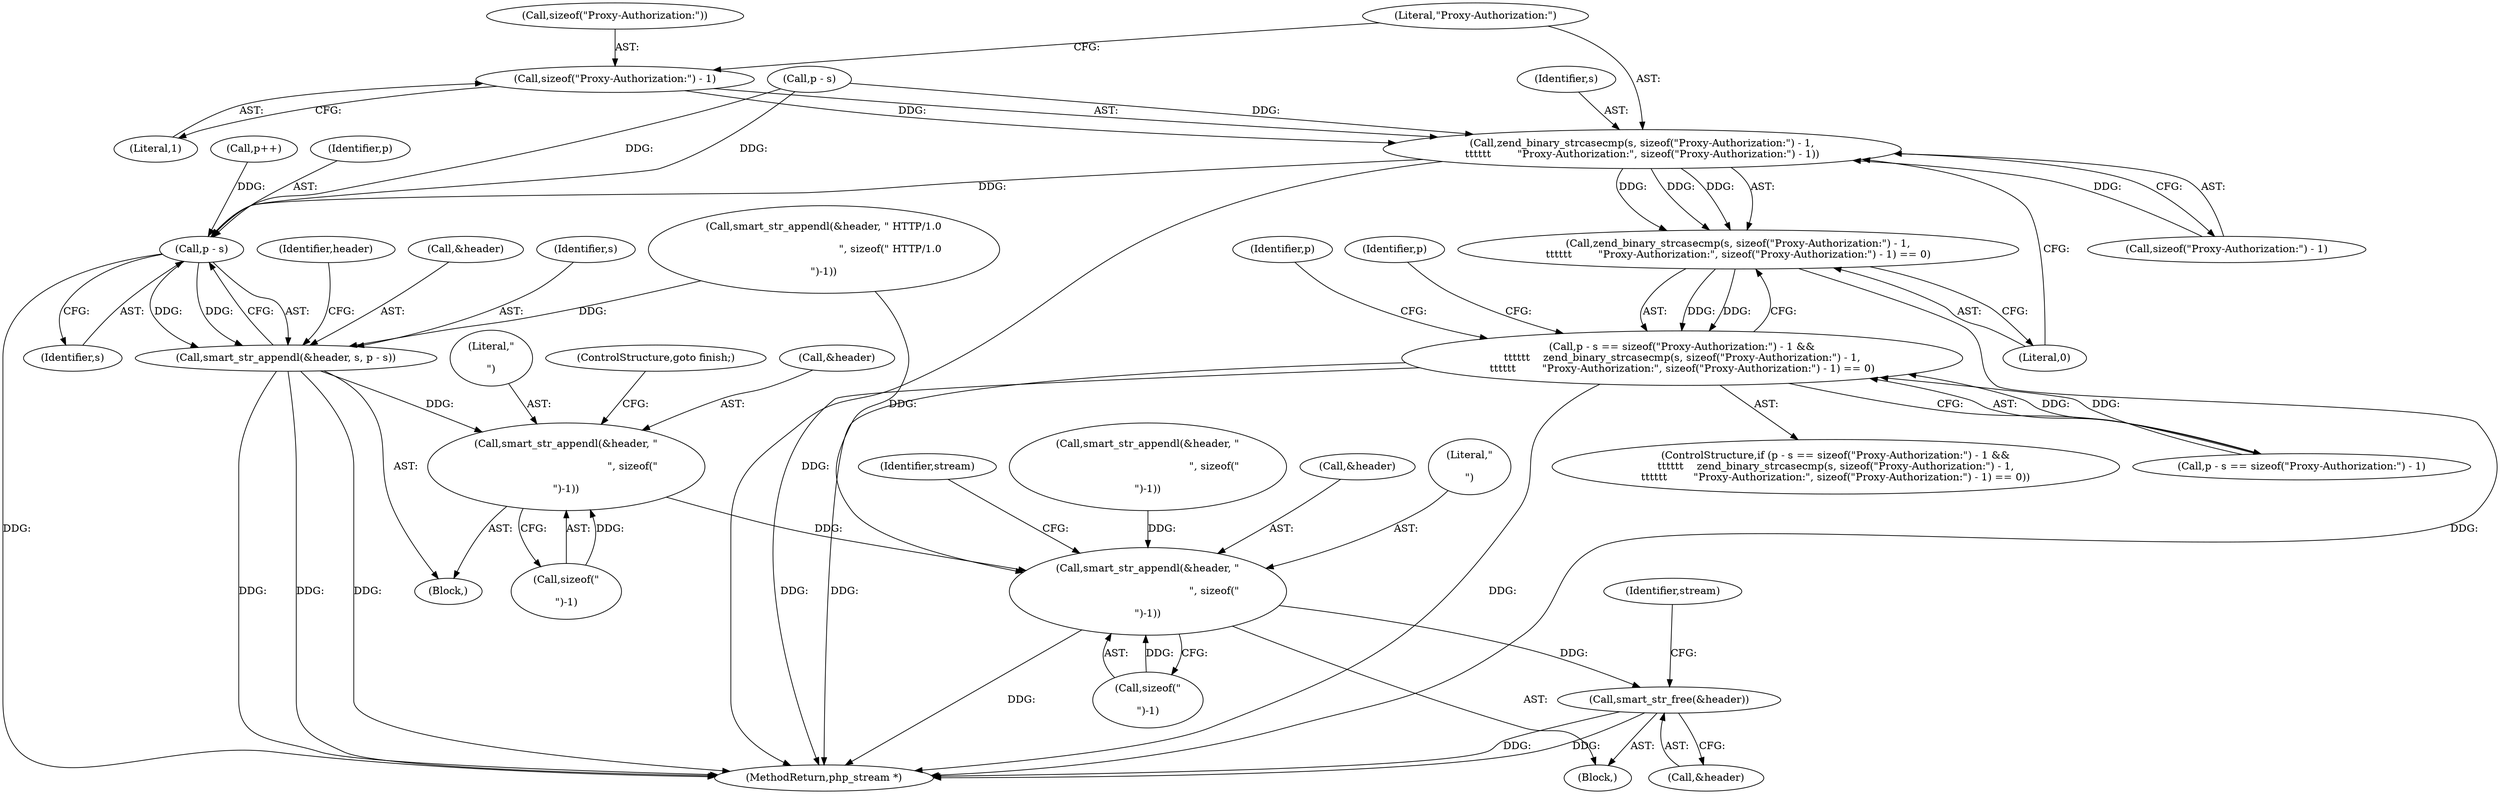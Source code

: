 digraph "0_php-src_523f230c831d7b33353203fa34aee4e92ac12bba@API" {
"1000934" [label="(Call,sizeof(\"Proxy-Authorization:\") - 1)"];
"1000932" [label="(Call,zend_binary_strcasecmp(s, sizeof(\"Proxy-Authorization:\") - 1,\n\t\t\t\t\t\t        \"Proxy-Authorization:\", sizeof(\"Proxy-Authorization:\") - 1))"];
"1000931" [label="(Call,zend_binary_strcasecmp(s, sizeof(\"Proxy-Authorization:\") - 1,\n\t\t\t\t\t\t        \"Proxy-Authorization:\", sizeof(\"Proxy-Authorization:\") - 1) == 0)"];
"1000922" [label="(Call,p - s == sizeof(\"Proxy-Authorization:\") - 1 &&\n\t\t\t\t\t\t    zend_binary_strcasecmp(s, sizeof(\"Proxy-Authorization:\") - 1,\n\t\t\t\t\t\t        \"Proxy-Authorization:\", sizeof(\"Proxy-Authorization:\") - 1) == 0)"];
"1000966" [label="(Call,p - s)"];
"1000962" [label="(Call,smart_str_appendl(&header, s, p - s))"];
"1000969" [label="(Call,smart_str_appendl(&header, \"\r\n\", sizeof(\"\r\n\")-1))"];
"1001017" [label="(Call,smart_str_appendl(&header, \"\r\n\", sizeof(\"\r\n\")-1))"];
"1001044" [label="(Call,smart_str_free(&header))"];
"1000939" [label="(Call,sizeof(\"Proxy-Authorization:\") - 1)"];
"1000935" [label="(Call,sizeof(\"Proxy-Authorization:\"))"];
"1000922" [label="(Call,p - s == sizeof(\"Proxy-Authorization:\") - 1 &&\n\t\t\t\t\t\t    zend_binary_strcasecmp(s, sizeof(\"Proxy-Authorization:\") - 1,\n\t\t\t\t\t\t        \"Proxy-Authorization:\", sizeof(\"Proxy-Authorization:\") - 1) == 0)"];
"1001045" [label="(Call,&header)"];
"1001044" [label="(Call,smart_str_free(&header))"];
"1000972" [label="(Literal,\"\r\n\")"];
"1000923" [label="(Call,p - s == sizeof(\"Proxy-Authorization:\") - 1)"];
"1001028" [label="(Identifier,stream)"];
"1000932" [label="(Call,zend_binary_strcasecmp(s, sizeof(\"Proxy-Authorization:\") - 1,\n\t\t\t\t\t\t        \"Proxy-Authorization:\", sizeof(\"Proxy-Authorization:\") - 1))"];
"1001048" [label="(Identifier,stream)"];
"1000966" [label="(Call,p - s)"];
"1000977" [label="(ControlStructure,goto finish;)"];
"1000813" [label="(Call,smart_str_appendl(&header, \"\r\n\", sizeof(\"\r\n\")-1))"];
"1000969" [label="(Call,smart_str_appendl(&header, \"\r\n\", sizeof(\"\r\n\")-1))"];
"1000960" [label="(Call,p++)"];
"1000973" [label="(Call,sizeof(\"\r\n\")-1)"];
"1000596" [label="(Block,)"];
"1000967" [label="(Identifier,p)"];
"1001017" [label="(Call,smart_str_appendl(&header, \"\r\n\", sizeof(\"\r\n\")-1))"];
"1000934" [label="(Call,sizeof(\"Proxy-Authorization:\") - 1)"];
"1000652" [label="(Call,smart_str_appendl(&header, \" HTTP/1.0\r\n\", sizeof(\" HTTP/1.0\r\n\")-1))"];
"1001021" [label="(Call,sizeof(\"\r\n\")-1)"];
"1000937" [label="(Literal,1)"];
"1000984" [label="(Identifier,p)"];
"1000962" [label="(Call,smart_str_appendl(&header, s, p - s))"];
"1000933" [label="(Identifier,s)"];
"1000968" [label="(Identifier,s)"];
"1001018" [label="(Call,&header)"];
"1000970" [label="(Call,&header)"];
"1000924" [label="(Call,p - s)"];
"1000931" [label="(Call,zend_binary_strcasecmp(s, sizeof(\"Proxy-Authorization:\") - 1,\n\t\t\t\t\t\t        \"Proxy-Authorization:\", sizeof(\"Proxy-Authorization:\") - 1) == 0)"];
"1001020" [label="(Literal,\"\r\n\")"];
"1000943" [label="(Literal,0)"];
"1003241" [label="(MethodReturn,php_stream *)"];
"1000949" [label="(Identifier,p)"];
"1000944" [label="(Block,)"];
"1000971" [label="(Identifier,header)"];
"1000938" [label="(Literal,\"Proxy-Authorization:\")"];
"1000963" [label="(Call,&header)"];
"1000965" [label="(Identifier,s)"];
"1000921" [label="(ControlStructure,if (p - s == sizeof(\"Proxy-Authorization:\") - 1 &&\n\t\t\t\t\t\t    zend_binary_strcasecmp(s, sizeof(\"Proxy-Authorization:\") - 1,\n\t\t\t\t\t\t        \"Proxy-Authorization:\", sizeof(\"Proxy-Authorization:\") - 1) == 0))"];
"1000934" -> "1000932"  [label="AST: "];
"1000934" -> "1000937"  [label="CFG: "];
"1000935" -> "1000934"  [label="AST: "];
"1000937" -> "1000934"  [label="AST: "];
"1000938" -> "1000934"  [label="CFG: "];
"1000934" -> "1000932"  [label="DDG: "];
"1000932" -> "1000931"  [label="AST: "];
"1000932" -> "1000939"  [label="CFG: "];
"1000933" -> "1000932"  [label="AST: "];
"1000938" -> "1000932"  [label="AST: "];
"1000939" -> "1000932"  [label="AST: "];
"1000943" -> "1000932"  [label="CFG: "];
"1000932" -> "1003241"  [label="DDG: "];
"1000932" -> "1000931"  [label="DDG: "];
"1000932" -> "1000931"  [label="DDG: "];
"1000932" -> "1000931"  [label="DDG: "];
"1000924" -> "1000932"  [label="DDG: "];
"1000939" -> "1000932"  [label="DDG: "];
"1000932" -> "1000966"  [label="DDG: "];
"1000931" -> "1000922"  [label="AST: "];
"1000931" -> "1000943"  [label="CFG: "];
"1000943" -> "1000931"  [label="AST: "];
"1000922" -> "1000931"  [label="CFG: "];
"1000931" -> "1003241"  [label="DDG: "];
"1000931" -> "1000922"  [label="DDG: "];
"1000931" -> "1000922"  [label="DDG: "];
"1000922" -> "1000921"  [label="AST: "];
"1000922" -> "1000923"  [label="CFG: "];
"1000923" -> "1000922"  [label="AST: "];
"1000949" -> "1000922"  [label="CFG: "];
"1000984" -> "1000922"  [label="CFG: "];
"1000922" -> "1003241"  [label="DDG: "];
"1000922" -> "1003241"  [label="DDG: "];
"1000922" -> "1003241"  [label="DDG: "];
"1000923" -> "1000922"  [label="DDG: "];
"1000923" -> "1000922"  [label="DDG: "];
"1000966" -> "1000962"  [label="AST: "];
"1000966" -> "1000968"  [label="CFG: "];
"1000967" -> "1000966"  [label="AST: "];
"1000968" -> "1000966"  [label="AST: "];
"1000962" -> "1000966"  [label="CFG: "];
"1000966" -> "1003241"  [label="DDG: "];
"1000966" -> "1000962"  [label="DDG: "];
"1000966" -> "1000962"  [label="DDG: "];
"1000924" -> "1000966"  [label="DDG: "];
"1000924" -> "1000966"  [label="DDG: "];
"1000960" -> "1000966"  [label="DDG: "];
"1000962" -> "1000944"  [label="AST: "];
"1000963" -> "1000962"  [label="AST: "];
"1000965" -> "1000962"  [label="AST: "];
"1000971" -> "1000962"  [label="CFG: "];
"1000962" -> "1003241"  [label="DDG: "];
"1000962" -> "1003241"  [label="DDG: "];
"1000962" -> "1003241"  [label="DDG: "];
"1000652" -> "1000962"  [label="DDG: "];
"1000962" -> "1000969"  [label="DDG: "];
"1000969" -> "1000944"  [label="AST: "];
"1000969" -> "1000973"  [label="CFG: "];
"1000970" -> "1000969"  [label="AST: "];
"1000972" -> "1000969"  [label="AST: "];
"1000973" -> "1000969"  [label="AST: "];
"1000977" -> "1000969"  [label="CFG: "];
"1000973" -> "1000969"  [label="DDG: "];
"1000969" -> "1001017"  [label="DDG: "];
"1001017" -> "1000596"  [label="AST: "];
"1001017" -> "1001021"  [label="CFG: "];
"1001018" -> "1001017"  [label="AST: "];
"1001020" -> "1001017"  [label="AST: "];
"1001021" -> "1001017"  [label="AST: "];
"1001028" -> "1001017"  [label="CFG: "];
"1001017" -> "1003241"  [label="DDG: "];
"1000813" -> "1001017"  [label="DDG: "];
"1000652" -> "1001017"  [label="DDG: "];
"1001021" -> "1001017"  [label="DDG: "];
"1001017" -> "1001044"  [label="DDG: "];
"1001044" -> "1000596"  [label="AST: "];
"1001044" -> "1001045"  [label="CFG: "];
"1001045" -> "1001044"  [label="AST: "];
"1001048" -> "1001044"  [label="CFG: "];
"1001044" -> "1003241"  [label="DDG: "];
"1001044" -> "1003241"  [label="DDG: "];
}
